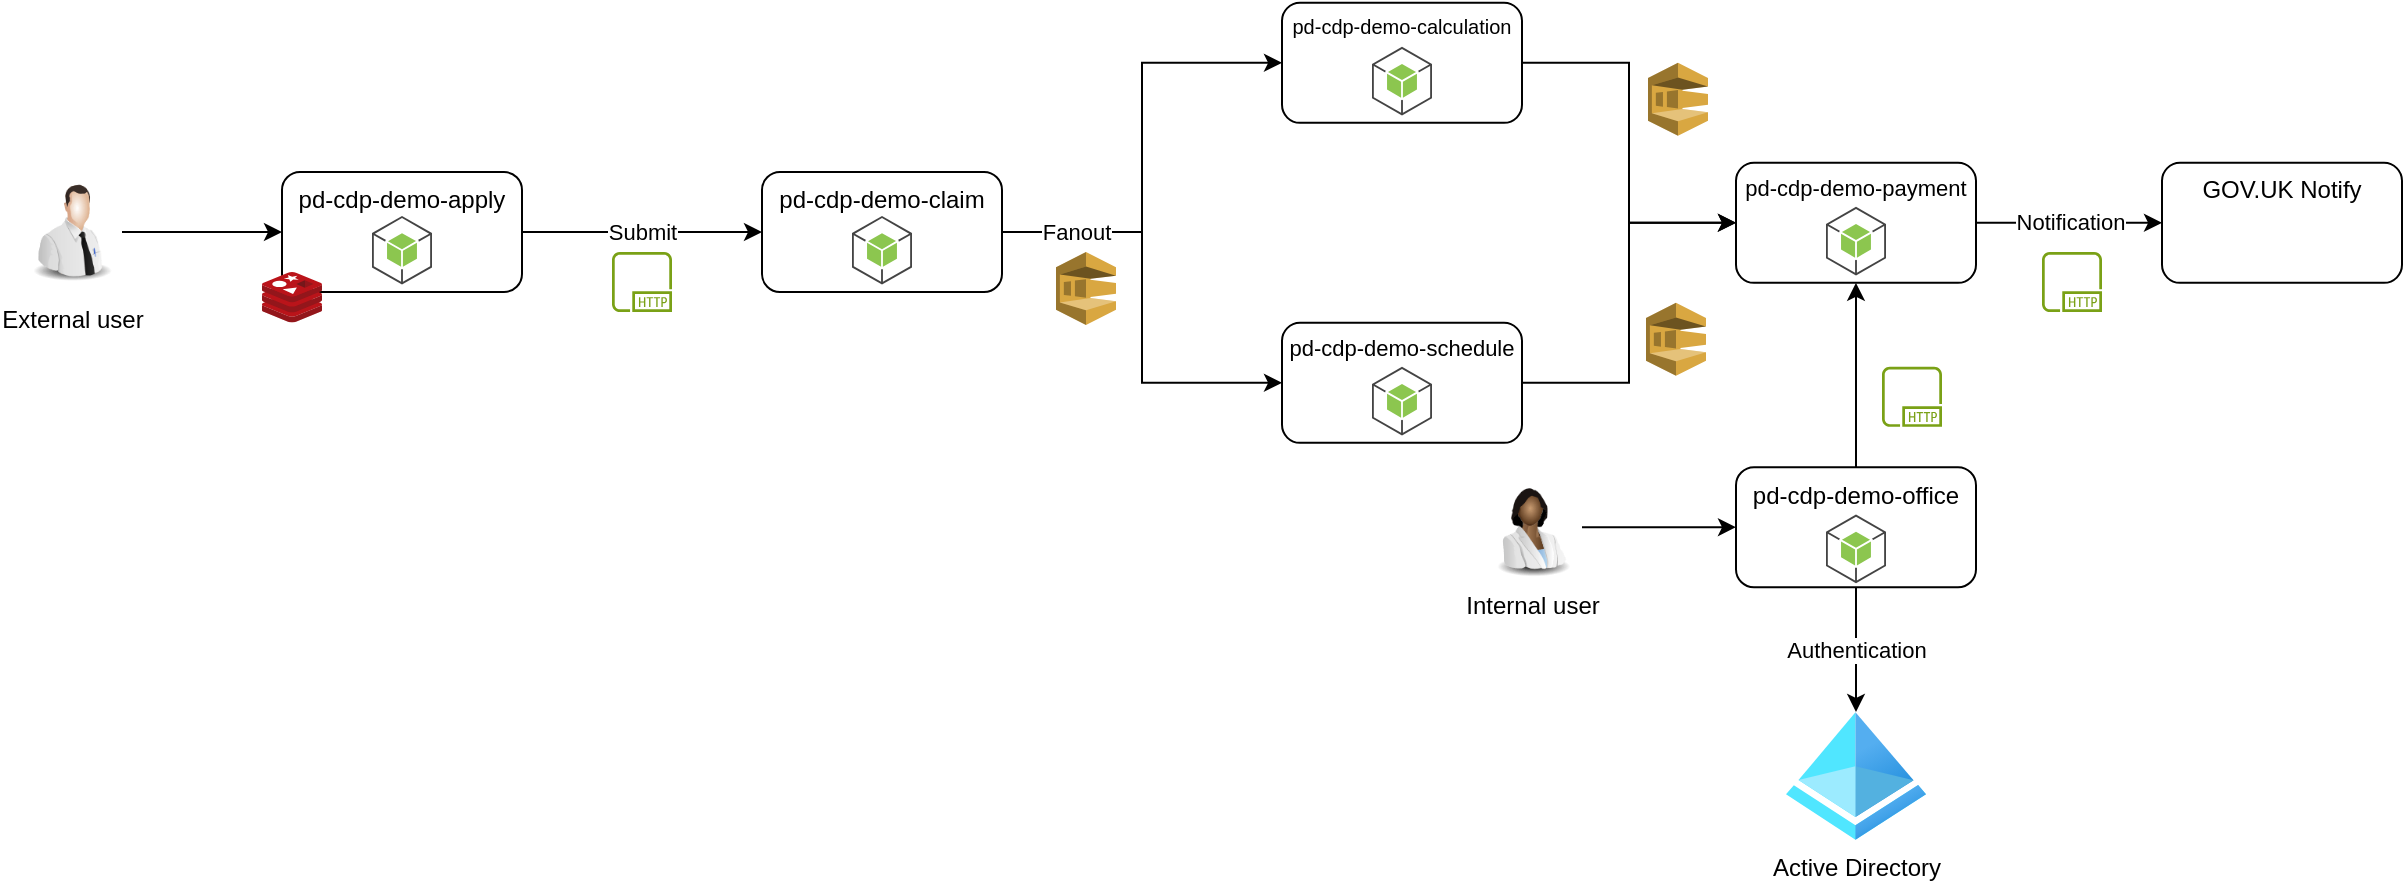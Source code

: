 <mxfile version="24.7.1" type="github">
  <diagram name="Page-1" id="P41Mbykcg7Z7r7LBX3vd">
    <mxGraphModel dx="2924" dy="1106" grid="1" gridSize="10" guides="1" tooltips="1" connect="1" arrows="1" fold="1" page="1" pageScale="1" pageWidth="850" pageHeight="1100" math="0" shadow="0">
      <root>
        <mxCell id="0" />
        <mxCell id="1" parent="0" />
        <mxCell id="HOk6_xq2RgBBDs3iQjp_-9" value="Submit" style="edgeStyle=orthogonalEdgeStyle;rounded=0;orthogonalLoop=1;jettySize=auto;html=1;entryX=0;entryY=0.5;entryDx=0;entryDy=0;" parent="1" source="HOk6_xq2RgBBDs3iQjp_-1" target="HOk6_xq2RgBBDs3iQjp_-7" edge="1">
          <mxGeometry relative="1" as="geometry" />
        </mxCell>
        <mxCell id="HOk6_xq2RgBBDs3iQjp_-1" value="pd-cdp-demo-apply" style="rounded=1;whiteSpace=wrap;html=1;verticalAlign=top;" parent="1" vertex="1">
          <mxGeometry x="80" y="280" width="120" height="60" as="geometry" />
        </mxCell>
        <mxCell id="HOk6_xq2RgBBDs3iQjp_-2" value="" style="outlineConnect=0;dashed=0;verticalLabelPosition=bottom;verticalAlign=top;align=center;html=1;shape=mxgraph.aws3.android;fillColor=#8CC64F;gradientColor=none;aspect=fixed;" parent="1" vertex="1">
          <mxGeometry x="125" y="302" width="30" height="34.29" as="geometry" />
        </mxCell>
        <mxCell id="HOk6_xq2RgBBDs3iQjp_-3" value="" style="image;sketch=0;aspect=fixed;html=1;points=[];align=center;fontSize=12;image=img/lib/mscae/Cache_Redis_Product.svg;" parent="1" vertex="1">
          <mxGeometry x="70" y="330" width="30" height="25.2" as="geometry" />
        </mxCell>
        <mxCell id="HOk6_xq2RgBBDs3iQjp_-6" style="edgeStyle=orthogonalEdgeStyle;rounded=0;orthogonalLoop=1;jettySize=auto;html=1;entryX=0;entryY=0.5;entryDx=0;entryDy=0;" parent="1" source="HOk6_xq2RgBBDs3iQjp_-4" target="HOk6_xq2RgBBDs3iQjp_-1" edge="1">
          <mxGeometry relative="1" as="geometry" />
        </mxCell>
        <mxCell id="HOk6_xq2RgBBDs3iQjp_-4" value="External user" style="image;html=1;image=img/lib/clip_art/people/Tech_Man_128x128.png" parent="1" vertex="1">
          <mxGeometry x="-50" y="280" width="50" height="60" as="geometry" />
        </mxCell>
        <mxCell id="HOk6_xq2RgBBDs3iQjp_-39" value="" style="edgeStyle=orthogonalEdgeStyle;rounded=0;orthogonalLoop=1;jettySize=auto;html=1;" parent="1" source="HOk6_xq2RgBBDs3iQjp_-5" target="HOk6_xq2RgBBDs3iQjp_-33" edge="1">
          <mxGeometry relative="1" as="geometry" />
        </mxCell>
        <mxCell id="HOk6_xq2RgBBDs3iQjp_-5" value="Internal user" style="image;html=1;image=img/lib/clip_art/people/Scientist_Woman_Black_128x128.png;aspect=fixed;" parent="1" vertex="1">
          <mxGeometry x="680" y="432.6" width="50" height="50" as="geometry" />
        </mxCell>
        <mxCell id="HOk6_xq2RgBBDs3iQjp_-16" style="edgeStyle=orthogonalEdgeStyle;rounded=0;orthogonalLoop=1;jettySize=auto;html=1;entryX=0;entryY=0.5;entryDx=0;entryDy=0;" parent="1" source="HOk6_xq2RgBBDs3iQjp_-7" target="HOk6_xq2RgBBDs3iQjp_-12" edge="1">
          <mxGeometry relative="1" as="geometry" />
        </mxCell>
        <mxCell id="HOk6_xq2RgBBDs3iQjp_-17" style="edgeStyle=orthogonalEdgeStyle;rounded=0;orthogonalLoop=1;jettySize=auto;html=1;entryX=0;entryY=0.5;entryDx=0;entryDy=0;" parent="1" source="HOk6_xq2RgBBDs3iQjp_-7" target="HOk6_xq2RgBBDs3iQjp_-14" edge="1">
          <mxGeometry relative="1" as="geometry" />
        </mxCell>
        <mxCell id="HOk6_xq2RgBBDs3iQjp_-37" value="Fanout" style="edgeLabel;html=1;align=center;verticalAlign=middle;resizable=0;points=[];" parent="HOk6_xq2RgBBDs3iQjp_-17" vertex="1" connectable="0">
          <mxGeometry x="-0.8" y="-4" relative="1" as="geometry">
            <mxPoint x="15" y="-4" as="offset" />
          </mxGeometry>
        </mxCell>
        <mxCell id="HOk6_xq2RgBBDs3iQjp_-7" value="pd-cdp-demo-claim" style="rounded=1;whiteSpace=wrap;html=1;verticalAlign=top;" parent="1" vertex="1">
          <mxGeometry x="320" y="280" width="120" height="60" as="geometry" />
        </mxCell>
        <mxCell id="HOk6_xq2RgBBDs3iQjp_-8" value="" style="outlineConnect=0;dashed=0;verticalLabelPosition=bottom;verticalAlign=top;align=center;html=1;shape=mxgraph.aws3.android;fillColor=#8CC64F;gradientColor=none;aspect=fixed;" parent="1" vertex="1">
          <mxGeometry x="365" y="302" width="30" height="34.29" as="geometry" />
        </mxCell>
        <mxCell id="HOk6_xq2RgBBDs3iQjp_-10" value="" style="sketch=0;outlineConnect=0;fontColor=#232F3E;gradientColor=none;fillColor=#7AA116;strokeColor=none;dashed=0;verticalLabelPosition=bottom;verticalAlign=top;align=center;html=1;fontSize=12;fontStyle=0;aspect=fixed;pointerEvents=1;shape=mxgraph.aws4.http_protocol;" parent="1" vertex="1">
          <mxGeometry x="245" y="320" width="30" height="30" as="geometry" />
        </mxCell>
        <mxCell id="HOk6_xq2RgBBDs3iQjp_-11" value="" style="shape=image;verticalLabelPosition=bottom;labelBackgroundColor=default;verticalAlign=top;aspect=fixed;imageAspect=0;image=https://www.pngrepo.com/download/331488/mongodb.png;" parent="1" vertex="1">
          <mxGeometry x="310" y="325.2" width="30" height="30" as="geometry" />
        </mxCell>
        <mxCell id="HOk6_xq2RgBBDs3iQjp_-21" style="edgeStyle=orthogonalEdgeStyle;rounded=0;orthogonalLoop=1;jettySize=auto;html=1;entryX=0;entryY=0.5;entryDx=0;entryDy=0;" parent="1" source="HOk6_xq2RgBBDs3iQjp_-12" target="HOk6_xq2RgBBDs3iQjp_-19" edge="1">
          <mxGeometry relative="1" as="geometry" />
        </mxCell>
        <mxCell id="HOk6_xq2RgBBDs3iQjp_-12" value="pd-cdp-demo-calculation" style="rounded=1;whiteSpace=wrap;html=1;verticalAlign=top;fontSize=10;" parent="1" vertex="1">
          <mxGeometry x="580" y="195.43" width="120" height="60" as="geometry" />
        </mxCell>
        <mxCell id="HOk6_xq2RgBBDs3iQjp_-13" value="" style="outlineConnect=0;dashed=0;verticalLabelPosition=bottom;verticalAlign=top;align=center;html=1;shape=mxgraph.aws3.android;fillColor=#8CC64F;gradientColor=none;aspect=fixed;" parent="1" vertex="1">
          <mxGeometry x="625" y="217.43" width="30" height="34.29" as="geometry" />
        </mxCell>
        <mxCell id="HOk6_xq2RgBBDs3iQjp_-22" style="edgeStyle=orthogonalEdgeStyle;rounded=0;orthogonalLoop=1;jettySize=auto;html=1;entryX=0;entryY=0.5;entryDx=0;entryDy=0;" parent="1" source="HOk6_xq2RgBBDs3iQjp_-14" target="HOk6_xq2RgBBDs3iQjp_-19" edge="1">
          <mxGeometry relative="1" as="geometry" />
        </mxCell>
        <mxCell id="HOk6_xq2RgBBDs3iQjp_-14" value="pd-cdp-demo-schedule" style="rounded=1;whiteSpace=wrap;html=1;verticalAlign=top;fontSize=11;" parent="1" vertex="1">
          <mxGeometry x="580" y="355.43" width="120" height="60" as="geometry" />
        </mxCell>
        <mxCell id="HOk6_xq2RgBBDs3iQjp_-15" value="" style="outlineConnect=0;dashed=0;verticalLabelPosition=bottom;verticalAlign=top;align=center;html=1;shape=mxgraph.aws3.android;fillColor=#8CC64F;gradientColor=none;aspect=fixed;" parent="1" vertex="1">
          <mxGeometry x="625" y="377.43" width="30" height="34.29" as="geometry" />
        </mxCell>
        <mxCell id="HOk6_xq2RgBBDs3iQjp_-18" value="" style="outlineConnect=0;dashed=0;verticalLabelPosition=bottom;verticalAlign=top;align=center;html=1;shape=mxgraph.aws3.sqs;fillColor=#D9A741;gradientColor=none;aspect=fixed;" parent="1" vertex="1">
          <mxGeometry x="467" y="320" width="30" height="36.47" as="geometry" />
        </mxCell>
        <mxCell id="HOk6_xq2RgBBDs3iQjp_-35" value="Notification" style="edgeStyle=orthogonalEdgeStyle;rounded=0;orthogonalLoop=1;jettySize=auto;html=1;entryX=0;entryY=0.5;entryDx=0;entryDy=0;" parent="1" source="HOk6_xq2RgBBDs3iQjp_-19" target="HOk6_xq2RgBBDs3iQjp_-30" edge="1">
          <mxGeometry relative="1" as="geometry" />
        </mxCell>
        <mxCell id="HOk6_xq2RgBBDs3iQjp_-19" value="pd-cdp-demo-payment" style="rounded=1;whiteSpace=wrap;html=1;verticalAlign=top;fontSize=11;" parent="1" vertex="1">
          <mxGeometry x="807" y="275.43" width="120" height="60" as="geometry" />
        </mxCell>
        <mxCell id="HOk6_xq2RgBBDs3iQjp_-20" value="" style="outlineConnect=0;dashed=0;verticalLabelPosition=bottom;verticalAlign=top;align=center;html=1;shape=mxgraph.aws3.android;fillColor=#8CC64F;gradientColor=none;aspect=fixed;" parent="1" vertex="1">
          <mxGeometry x="852" y="297.43" width="30" height="34.29" as="geometry" />
        </mxCell>
        <mxCell id="HOk6_xq2RgBBDs3iQjp_-25" value="" style="outlineConnect=0;dashed=0;verticalLabelPosition=bottom;verticalAlign=top;align=center;html=1;shape=mxgraph.aws3.sqs;fillColor=#D9A741;gradientColor=none;aspect=fixed;" parent="1" vertex="1">
          <mxGeometry x="763" y="225.43" width="30" height="36.47" as="geometry" />
        </mxCell>
        <mxCell id="HOk6_xq2RgBBDs3iQjp_-26" value="" style="outlineConnect=0;dashed=0;verticalLabelPosition=bottom;verticalAlign=top;align=center;html=1;shape=mxgraph.aws3.sqs;fillColor=#D9A741;gradientColor=none;aspect=fixed;" parent="1" vertex="1">
          <mxGeometry x="762" y="345.43" width="30" height="36.47" as="geometry" />
        </mxCell>
        <mxCell id="HOk6_xq2RgBBDs3iQjp_-29" value="" style="shape=image;verticalLabelPosition=bottom;labelBackgroundColor=default;verticalAlign=top;aspect=fixed;imageAspect=0;image=https://www.pngrepo.com/download/331488/mongodb.png;" parent="1" vertex="1">
          <mxGeometry x="797" y="320.63" width="30" height="30" as="geometry" />
        </mxCell>
        <mxCell id="HOk6_xq2RgBBDs3iQjp_-30" value="GOV.UK Notify" style="rounded=1;whiteSpace=wrap;html=1;verticalAlign=top;" parent="1" vertex="1">
          <mxGeometry x="1020" y="275.43" width="120" height="60" as="geometry" />
        </mxCell>
        <mxCell id="HOk6_xq2RgBBDs3iQjp_-31" value="" style="shape=image;verticalLabelPosition=bottom;labelBackgroundColor=default;verticalAlign=top;aspect=fixed;imageAspect=0;image=https://joefraser.co.uk/wp-content/uploads/2020/04/gov-uk-logo.jpg;" parent="1" vertex="1">
          <mxGeometry x="1065" y="305.42" width="30" height="20.01" as="geometry" />
        </mxCell>
        <mxCell id="HOk6_xq2RgBBDs3iQjp_-41" style="edgeStyle=orthogonalEdgeStyle;rounded=0;orthogonalLoop=1;jettySize=auto;html=1;entryX=0.5;entryY=1;entryDx=0;entryDy=0;" parent="1" source="HOk6_xq2RgBBDs3iQjp_-33" target="HOk6_xq2RgBBDs3iQjp_-19" edge="1">
          <mxGeometry relative="1" as="geometry" />
        </mxCell>
        <mxCell id="HOk6_xq2RgBBDs3iQjp_-45" value="Authentication" style="edgeStyle=orthogonalEdgeStyle;rounded=0;orthogonalLoop=1;jettySize=auto;html=1;" parent="1" source="HOk6_xq2RgBBDs3iQjp_-33" target="HOk6_xq2RgBBDs3iQjp_-44" edge="1">
          <mxGeometry relative="1" as="geometry" />
        </mxCell>
        <mxCell id="HOk6_xq2RgBBDs3iQjp_-33" value="pd-cdp-demo-office" style="rounded=1;whiteSpace=wrap;html=1;verticalAlign=top;" parent="1" vertex="1">
          <mxGeometry x="807" y="427.6" width="120" height="60" as="geometry" />
        </mxCell>
        <mxCell id="HOk6_xq2RgBBDs3iQjp_-36" value="" style="sketch=0;outlineConnect=0;fontColor=#232F3E;gradientColor=none;fillColor=#7AA116;strokeColor=none;dashed=0;verticalLabelPosition=bottom;verticalAlign=top;align=center;html=1;fontSize=12;fontStyle=0;aspect=fixed;pointerEvents=1;shape=mxgraph.aws4.http_protocol;" parent="1" vertex="1">
          <mxGeometry x="960" y="320" width="30" height="30" as="geometry" />
        </mxCell>
        <mxCell id="HOk6_xq2RgBBDs3iQjp_-38" value="" style="outlineConnect=0;dashed=0;verticalLabelPosition=bottom;verticalAlign=top;align=center;html=1;shape=mxgraph.aws3.android;fillColor=#8CC64F;gradientColor=none;aspect=fixed;" parent="1" vertex="1">
          <mxGeometry x="852" y="451.31" width="30" height="34.29" as="geometry" />
        </mxCell>
        <mxCell id="HOk6_xq2RgBBDs3iQjp_-42" value="" style="sketch=0;outlineConnect=0;fontColor=#232F3E;gradientColor=none;fillColor=#7AA116;strokeColor=none;dashed=0;verticalLabelPosition=bottom;verticalAlign=top;align=center;html=1;fontSize=12;fontStyle=0;aspect=fixed;pointerEvents=1;shape=mxgraph.aws4.http_protocol;" parent="1" vertex="1">
          <mxGeometry x="880" y="377.43" width="30" height="30" as="geometry" />
        </mxCell>
        <mxCell id="HOk6_xq2RgBBDs3iQjp_-44" value="Active Directory" style="image;aspect=fixed;html=1;points=[];align=center;fontSize=12;image=img/lib/azure2/identity/Azure_Active_Directory.svg;" parent="1" vertex="1">
          <mxGeometry x="832" y="550" width="70" height="64" as="geometry" />
        </mxCell>
      </root>
    </mxGraphModel>
  </diagram>
</mxfile>
